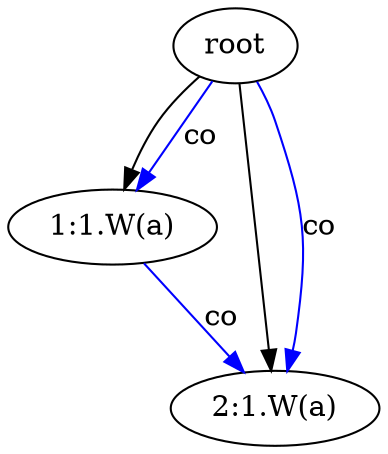 digraph {
11 [label="1:1.W(a)"]
root -> 11;
21 [label="2:1.W(a)"]
root -> 21;
root -> 11[color=blue, label="co"];
root -> 21[color=blue, label="co"];
11 -> 21[color=blue, label="co"];
}